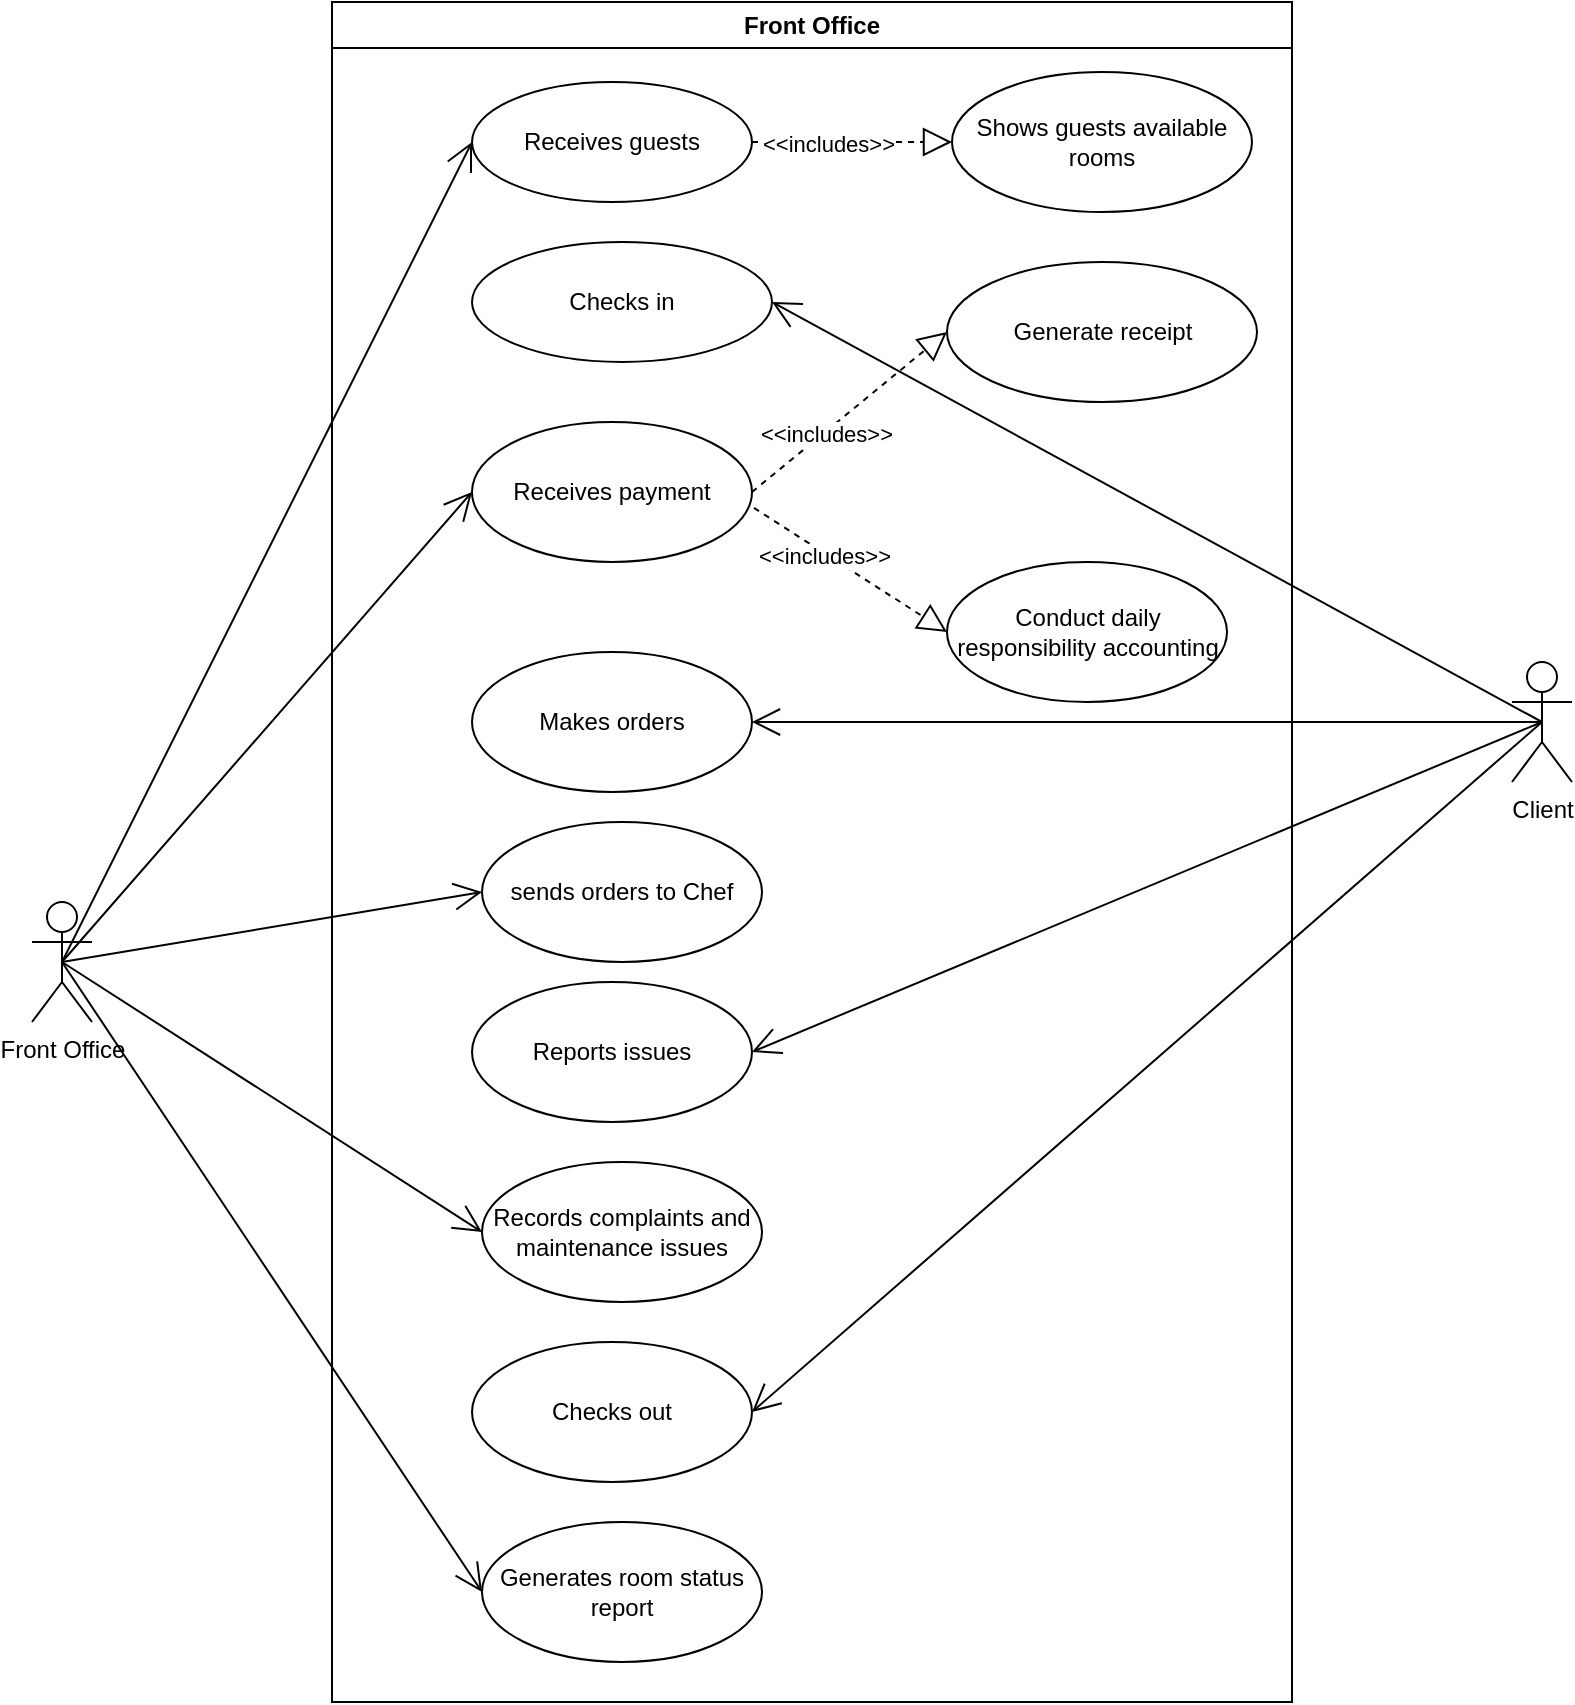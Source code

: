 <mxfile version="21.1.6" type="github" pages="3">
  <diagram name="Front Office" id="7mSwu3CVN_gkVVnquIPh">
    <mxGraphModel dx="1114" dy="608" grid="1" gridSize="10" guides="1" tooltips="1" connect="1" arrows="1" fold="1" page="1" pageScale="1" pageWidth="850" pageHeight="1100" math="0" shadow="0">
      <root>
        <mxCell id="0" />
        <mxCell id="1" parent="0" />
        <mxCell id="rtkuWWZBvafJCT0OIQv0-1" value="Front Office" style="shape=umlActor;verticalLabelPosition=bottom;verticalAlign=top;html=1;outlineConnect=0;" vertex="1" parent="1">
          <mxGeometry x="20" y="540" width="30" height="60" as="geometry" />
        </mxCell>
        <mxCell id="rtkuWWZBvafJCT0OIQv0-6" value="" style="endArrow=open;endFill=1;endSize=12;html=1;rounded=0;entryX=0;entryY=0.5;entryDx=0;entryDy=0;exitX=0.5;exitY=0.5;exitDx=0;exitDy=0;exitPerimeter=0;" edge="1" parent="1" source="rtkuWWZBvafJCT0OIQv0-1" target="rtkuWWZBvafJCT0OIQv0-2">
          <mxGeometry width="160" relative="1" as="geometry">
            <mxPoint x="170" y="100" as="sourcePoint" />
            <mxPoint x="330" y="100" as="targetPoint" />
          </mxGeometry>
        </mxCell>
        <mxCell id="rtkuWWZBvafJCT0OIQv0-7" value="Client" style="shape=umlActor;verticalLabelPosition=bottom;verticalAlign=top;html=1;" vertex="1" parent="1">
          <mxGeometry x="760" y="420" width="30" height="60" as="geometry" />
        </mxCell>
        <mxCell id="rtkuWWZBvafJCT0OIQv0-9" value="" style="endArrow=open;endFill=1;endSize=12;html=1;rounded=0;exitX=0.5;exitY=0.5;exitDx=0;exitDy=0;exitPerimeter=0;entryX=1;entryY=0.5;entryDx=0;entryDy=0;" edge="1" parent="1" source="rtkuWWZBvafJCT0OIQv0-7" target="rtkuWWZBvafJCT0OIQv0-8">
          <mxGeometry width="160" relative="1" as="geometry">
            <mxPoint x="180" y="120" as="sourcePoint" />
            <mxPoint x="250" y="280" as="targetPoint" />
            <Array as="points" />
          </mxGeometry>
        </mxCell>
        <mxCell id="rtkuWWZBvafJCT0OIQv0-11" value="Receives payment" style="ellipse;whiteSpace=wrap;html=1;" vertex="1" parent="1">
          <mxGeometry x="240" y="300" width="140" height="70" as="geometry" />
        </mxCell>
        <mxCell id="rtkuWWZBvafJCT0OIQv0-14" value="" style="endArrow=block;dashed=1;endFill=0;endSize=12;html=1;rounded=0;exitX=1;exitY=0.5;exitDx=0;exitDy=0;entryX=0;entryY=0.5;entryDx=0;entryDy=0;" edge="1" parent="1" source="rtkuWWZBvafJCT0OIQv0-11" target="rtkuWWZBvafJCT0OIQv0-13">
          <mxGeometry width="160" relative="1" as="geometry">
            <mxPoint x="570" y="420" as="sourcePoint" />
            <mxPoint x="620" y="480" as="targetPoint" />
          </mxGeometry>
        </mxCell>
        <mxCell id="rtkuWWZBvafJCT0OIQv0-15" value="&amp;lt;&amp;lt;includes&amp;gt;&amp;gt;" style="edgeLabel;html=1;align=center;verticalAlign=middle;resizable=0;points=[];" vertex="1" connectable="0" parent="rtkuWWZBvafJCT0OIQv0-14">
          <mxGeometry x="-0.255" y="-1" relative="1" as="geometry">
            <mxPoint as="offset" />
          </mxGeometry>
        </mxCell>
        <mxCell id="rtkuWWZBvafJCT0OIQv0-16" value="" style="endArrow=block;dashed=1;endFill=0;endSize=12;html=1;rounded=0;exitX=1.007;exitY=0.614;exitDx=0;exitDy=0;entryX=0;entryY=0.5;entryDx=0;entryDy=0;exitPerimeter=0;" edge="1" parent="1" source="rtkuWWZBvafJCT0OIQv0-11" target="rtkuWWZBvafJCT0OIQv0-12">
          <mxGeometry width="160" relative="1" as="geometry">
            <mxPoint x="290" y="490" as="sourcePoint" />
            <mxPoint x="340" y="550" as="targetPoint" />
          </mxGeometry>
        </mxCell>
        <mxCell id="rtkuWWZBvafJCT0OIQv0-17" value="&amp;lt;&amp;lt;includes&amp;gt;&amp;gt;" style="edgeLabel;html=1;align=center;verticalAlign=middle;resizable=0;points=[];" vertex="1" connectable="0" parent="rtkuWWZBvafJCT0OIQv0-16">
          <mxGeometry x="-0.255" y="-1" relative="1" as="geometry">
            <mxPoint as="offset" />
          </mxGeometry>
        </mxCell>
        <mxCell id="rtkuWWZBvafJCT0OIQv0-18" value="" style="endArrow=open;endFill=1;endSize=12;html=1;rounded=0;entryX=0;entryY=0.5;entryDx=0;entryDy=0;exitX=0.5;exitY=0.5;exitDx=0;exitDy=0;exitPerimeter=0;" edge="1" parent="1" source="rtkuWWZBvafJCT0OIQv0-1" target="rtkuWWZBvafJCT0OIQv0-11">
          <mxGeometry width="160" relative="1" as="geometry">
            <mxPoint x="80" y="110" as="sourcePoint" />
            <mxPoint x="180" y="410" as="targetPoint" />
          </mxGeometry>
        </mxCell>
        <mxCell id="rtkuWWZBvafJCT0OIQv0-21" value="" style="endArrow=open;endFill=1;endSize=12;html=1;rounded=0;entryX=1;entryY=0.5;entryDx=0;entryDy=0;exitX=0.5;exitY=0.5;exitDx=0;exitDy=0;exitPerimeter=0;" edge="1" parent="1" source="rtkuWWZBvafJCT0OIQv0-7" target="rtkuWWZBvafJCT0OIQv0-19">
          <mxGeometry width="160" relative="1" as="geometry">
            <mxPoint x="650" y="260" as="sourcePoint" />
            <mxPoint x="355" y="600" as="targetPoint" />
            <Array as="points" />
          </mxGeometry>
        </mxCell>
        <mxCell id="rtkuWWZBvafJCT0OIQv0-22" value="" style="endArrow=open;endFill=1;endSize=12;html=1;rounded=0;entryX=1;entryY=0.5;entryDx=0;entryDy=0;exitX=0.5;exitY=0.5;exitDx=0;exitDy=0;exitPerimeter=0;" edge="1" parent="1" source="rtkuWWZBvafJCT0OIQv0-7" target="rtkuWWZBvafJCT0OIQv0-20">
          <mxGeometry width="160" relative="1" as="geometry">
            <mxPoint x="740" y="490" as="sourcePoint" />
            <mxPoint x="490" y="690" as="targetPoint" />
            <Array as="points" />
          </mxGeometry>
        </mxCell>
        <mxCell id="rtkuWWZBvafJCT0OIQv0-24" value="" style="endArrow=open;endFill=1;endSize=12;html=1;rounded=0;entryX=0;entryY=0.5;entryDx=0;entryDy=0;exitX=0.5;exitY=0.5;exitDx=0;exitDy=0;exitPerimeter=0;" edge="1" parent="1" source="rtkuWWZBvafJCT0OIQv0-1" target="rtkuWWZBvafJCT0OIQv0-23">
          <mxGeometry width="160" relative="1" as="geometry">
            <mxPoint x="80" y="110" as="sourcePoint" />
            <mxPoint x="210" y="415" as="targetPoint" />
          </mxGeometry>
        </mxCell>
        <mxCell id="rtkuWWZBvafJCT0OIQv0-26" value="" style="endArrow=open;endFill=1;endSize=12;html=1;rounded=0;entryX=0;entryY=0.5;entryDx=0;entryDy=0;exitX=0.5;exitY=0.5;exitDx=0;exitDy=0;exitPerimeter=0;" edge="1" parent="1" source="rtkuWWZBvafJCT0OIQv0-1" target="rtkuWWZBvafJCT0OIQv0-25">
          <mxGeometry width="160" relative="1" as="geometry">
            <mxPoint x="20" y="550" as="sourcePoint" />
            <mxPoint x="205" y="745" as="targetPoint" />
          </mxGeometry>
        </mxCell>
        <mxCell id="rtkuWWZBvafJCT0OIQv0-28" value="" style="endArrow=open;endFill=1;endSize=12;html=1;rounded=0;entryX=1;entryY=0.5;entryDx=0;entryDy=0;exitX=0.5;exitY=0.5;exitDx=0;exitDy=0;exitPerimeter=0;" edge="1" parent="1" source="rtkuWWZBvafJCT0OIQv0-7" target="rtkuWWZBvafJCT0OIQv0-27">
          <mxGeometry width="160" relative="1" as="geometry">
            <mxPoint x="760" y="530" as="sourcePoint" />
            <mxPoint x="570" y="635" as="targetPoint" />
            <Array as="points" />
          </mxGeometry>
        </mxCell>
        <mxCell id="rtkuWWZBvafJCT0OIQv0-30" value="" style="endArrow=open;endFill=1;endSize=12;html=1;rounded=0;exitX=0.5;exitY=0.5;exitDx=0;exitDy=0;exitPerimeter=0;entryX=0;entryY=0.5;entryDx=0;entryDy=0;" edge="1" parent="1" source="rtkuWWZBvafJCT0OIQv0-1" target="rtkuWWZBvafJCT0OIQv0-29">
          <mxGeometry width="160" relative="1" as="geometry">
            <mxPoint x="30" y="547.5" as="sourcePoint" />
            <mxPoint x="220" y="840" as="targetPoint" />
          </mxGeometry>
        </mxCell>
        <mxCell id="rtkuWWZBvafJCT0OIQv0-31" value="Front Office" style="swimlane;whiteSpace=wrap;html=1;" vertex="1" parent="1">
          <mxGeometry x="170" y="90" width="480" height="850" as="geometry" />
        </mxCell>
        <mxCell id="rtkuWWZBvafJCT0OIQv0-19" value="Makes orders" style="ellipse;whiteSpace=wrap;html=1;" vertex="1" parent="rtkuWWZBvafJCT0OIQv0-31">
          <mxGeometry x="70" y="325" width="140" height="70" as="geometry" />
        </mxCell>
        <mxCell id="rtkuWWZBvafJCT0OIQv0-23" value="sends orders to Chef" style="ellipse;whiteSpace=wrap;html=1;" vertex="1" parent="rtkuWWZBvafJCT0OIQv0-31">
          <mxGeometry x="75" y="410" width="140" height="70" as="geometry" />
        </mxCell>
        <mxCell id="rtkuWWZBvafJCT0OIQv0-2" value="Receives guests" style="ellipse;whiteSpace=wrap;html=1;" vertex="1" parent="rtkuWWZBvafJCT0OIQv0-31">
          <mxGeometry x="70" y="40" width="140" height="60" as="geometry" />
        </mxCell>
        <mxCell id="rtkuWWZBvafJCT0OIQv0-3" value="Shows guests available rooms" style="ellipse;whiteSpace=wrap;html=1;" vertex="1" parent="rtkuWWZBvafJCT0OIQv0-31">
          <mxGeometry x="310" y="35" width="150" height="70" as="geometry" />
        </mxCell>
        <mxCell id="rtkuWWZBvafJCT0OIQv0-4" value="" style="endArrow=block;dashed=1;endFill=0;endSize=12;html=1;rounded=0;exitX=1;exitY=0.5;exitDx=0;exitDy=0;entryX=0;entryY=0.5;entryDx=0;entryDy=0;" edge="1" parent="rtkuWWZBvafJCT0OIQv0-31" source="rtkuWWZBvafJCT0OIQv0-2" target="rtkuWWZBvafJCT0OIQv0-3">
          <mxGeometry width="160" relative="1" as="geometry">
            <mxPoint x="220" y="140" as="sourcePoint" />
            <mxPoint x="380" y="140" as="targetPoint" />
          </mxGeometry>
        </mxCell>
        <mxCell id="rtkuWWZBvafJCT0OIQv0-5" value="&amp;lt;&amp;lt;includes&amp;gt;&amp;gt;" style="edgeLabel;html=1;align=center;verticalAlign=middle;resizable=0;points=[];" vertex="1" connectable="0" parent="rtkuWWZBvafJCT0OIQv0-4">
          <mxGeometry x="-0.255" y="-1" relative="1" as="geometry">
            <mxPoint as="offset" />
          </mxGeometry>
        </mxCell>
        <mxCell id="rtkuWWZBvafJCT0OIQv0-8" value="Checks in" style="ellipse;whiteSpace=wrap;html=1;" vertex="1" parent="rtkuWWZBvafJCT0OIQv0-31">
          <mxGeometry x="70" y="120" width="150" height="60" as="geometry" />
        </mxCell>
        <mxCell id="rtkuWWZBvafJCT0OIQv0-13" value="Generate receipt" style="ellipse;whiteSpace=wrap;html=1;" vertex="1" parent="rtkuWWZBvafJCT0OIQv0-31">
          <mxGeometry x="307.5" y="130" width="155" height="70" as="geometry" />
        </mxCell>
        <mxCell id="rtkuWWZBvafJCT0OIQv0-12" value="Conduct daily responsibility accounting" style="ellipse;whiteSpace=wrap;html=1;" vertex="1" parent="rtkuWWZBvafJCT0OIQv0-31">
          <mxGeometry x="307.5" y="280" width="140" height="70" as="geometry" />
        </mxCell>
        <mxCell id="rtkuWWZBvafJCT0OIQv0-20" value="Reports issues" style="ellipse;whiteSpace=wrap;html=1;" vertex="1" parent="rtkuWWZBvafJCT0OIQv0-31">
          <mxGeometry x="70" y="490" width="140" height="70" as="geometry" />
        </mxCell>
        <mxCell id="rtkuWWZBvafJCT0OIQv0-25" value="Records complaints and maintenance issues" style="ellipse;whiteSpace=wrap;html=1;" vertex="1" parent="rtkuWWZBvafJCT0OIQv0-31">
          <mxGeometry x="75" y="580" width="140" height="70" as="geometry" />
        </mxCell>
        <mxCell id="rtkuWWZBvafJCT0OIQv0-29" value="Generates room status report" style="ellipse;whiteSpace=wrap;html=1;" vertex="1" parent="rtkuWWZBvafJCT0OIQv0-31">
          <mxGeometry x="75" y="760" width="140" height="70" as="geometry" />
        </mxCell>
        <mxCell id="rtkuWWZBvafJCT0OIQv0-27" value="Checks out" style="ellipse;whiteSpace=wrap;html=1;" vertex="1" parent="rtkuWWZBvafJCT0OIQv0-31">
          <mxGeometry x="70" y="670" width="140" height="70" as="geometry" />
        </mxCell>
      </root>
    </mxGraphModel>
  </diagram>
  <diagram id="6O0EzvyVXM3kdghBBZLu" name="Housekeeping">
    <mxGraphModel dx="1114" dy="608" grid="1" gridSize="10" guides="1" tooltips="1" connect="1" arrows="1" fold="1" page="1" pageScale="1" pageWidth="850" pageHeight="1100" math="0" shadow="0">
      <root>
        <mxCell id="0" />
        <mxCell id="1" parent="0" />
        <mxCell id="xaK2UGwYWEmeF1c8TkZU-4" value="Housekeeping" style="shape=umlActor;verticalLabelPosition=bottom;verticalAlign=top;html=1;" vertex="1" parent="1">
          <mxGeometry x="130" y="240" width="30" height="60" as="geometry" />
        </mxCell>
        <mxCell id="xaK2UGwYWEmeF1c8TkZU-5" value="Deploys staff" style="ellipse;whiteSpace=wrap;html=1;" vertex="1" parent="1">
          <mxGeometry x="320" y="235" width="140" height="70" as="geometry" />
        </mxCell>
        <mxCell id="xaK2UGwYWEmeF1c8TkZU-6" value="" style="endArrow=open;endFill=1;endSize=12;html=1;rounded=0;exitX=0.5;exitY=0.5;exitDx=0;exitDy=0;exitPerimeter=0;entryX=0;entryY=0.5;entryDx=0;entryDy=0;" edge="1" parent="1" source="xaK2UGwYWEmeF1c8TkZU-4" target="xaK2UGwYWEmeF1c8TkZU-5">
          <mxGeometry width="160" relative="1" as="geometry">
            <mxPoint x="60" y="370" as="sourcePoint" />
            <mxPoint x="220" y="370" as="targetPoint" />
          </mxGeometry>
        </mxCell>
        <mxCell id="xaK2UGwYWEmeF1c8TkZU-7" value="Staff" style="shape=umlActor;verticalLabelPosition=bottom;verticalAlign=top;html=1;" vertex="1" parent="1">
          <mxGeometry x="130" y="380" width="30" height="60" as="geometry" />
        </mxCell>
        <mxCell id="xaK2UGwYWEmeF1c8TkZU-8" value="&lt;div style=&quot;&quot;&gt;&lt;span style=&quot;background-color: initial; margin: 0px; padding: 0px; user-select: text; -webkit-user-drag: none; -webkit-tap-highlight-color: transparent;&quot; class=&quot;NormalTextRun SCXW156485037 BCX8&quot;&gt;Fills in requisition form&amp;nbsp;&lt;/span&gt;&lt;span style=&quot;margin: 0px; padding: 0px; user-select: text; -webkit-user-drag: none; -webkit-tap-highlight-color: transparent; background-color: rgb(255, 255, 255); line-height: 17.267px;&quot; data-ccp-props=&quot;{&amp;quot;201341983&amp;quot;:0,&amp;quot;335551550&amp;quot;:0,&amp;quot;335551620&amp;quot;:0,&amp;quot;335559740&amp;quot;:259}&quot; class=&quot;EOP SCXW156485037 BCX8&quot;&gt;to acquire&lt;span style=&quot;font-size: 14.667px;&quot;&gt;&amp;nbsp;&lt;/span&gt;&lt;font style=&quot;font-size: 12px;&quot;&gt;materials&lt;/font&gt;&lt;/span&gt;&lt;span style=&quot;background-color: initial;&quot;&gt;&lt;font size=&quot;3&quot; style=&quot;&quot; face=&quot;Arial, Arial_EmbeddedFont, Arial_MSFontService, sans-serif&quot;&gt;.&lt;/font&gt;&lt;/span&gt;&lt;/div&gt;" style="ellipse;whiteSpace=wrap;html=1;align=center;" vertex="1" parent="1">
          <mxGeometry x="320" y="372.5" width="150" height="75" as="geometry" />
        </mxCell>
        <mxCell id="xaK2UGwYWEmeF1c8TkZU-9" value="&lt;div style=&quot;&quot;&gt;Cleans rooms &amp;amp; identifies maintenance requirements&lt;/div&gt;" style="ellipse;whiteSpace=wrap;html=1;align=center;" vertex="1" parent="1">
          <mxGeometry x="320" y="475" width="150" height="75" as="geometry" />
        </mxCell>
        <mxCell id="xaK2UGwYWEmeF1c8TkZU-10" value="" style="endArrow=open;endFill=1;endSize=12;html=1;rounded=0;exitX=0.5;exitY=0.5;exitDx=0;exitDy=0;exitPerimeter=0;entryX=0;entryY=0.5;entryDx=0;entryDy=0;" edge="1" parent="1" source="xaK2UGwYWEmeF1c8TkZU-7" target="xaK2UGwYWEmeF1c8TkZU-8">
          <mxGeometry width="160" relative="1" as="geometry">
            <mxPoint x="160" y="420" as="sourcePoint" />
            <mxPoint x="295" y="420" as="targetPoint" />
          </mxGeometry>
        </mxCell>
        <mxCell id="xaK2UGwYWEmeF1c8TkZU-11" value="" style="endArrow=open;endFill=1;endSize=12;html=1;rounded=0;exitX=0.5;exitY=0.5;exitDx=0;exitDy=0;exitPerimeter=0;entryX=0;entryY=0.5;entryDx=0;entryDy=0;" edge="1" parent="1" source="xaK2UGwYWEmeF1c8TkZU-7" target="xaK2UGwYWEmeF1c8TkZU-9">
          <mxGeometry width="160" relative="1" as="geometry">
            <mxPoint x="130" y="520" as="sourcePoint" />
            <mxPoint x="260" y="520" as="targetPoint" />
          </mxGeometry>
        </mxCell>
        <mxCell id="xaK2UGwYWEmeF1c8TkZU-12" value="" style="endArrow=block;dashed=1;endFill=0;endSize=12;html=1;rounded=0;exitX=1;exitY=0.5;exitDx=0;exitDy=0;entryX=0;entryY=0.5;entryDx=0;entryDy=0;" edge="1" parent="1" source="xaK2UGwYWEmeF1c8TkZU-9" target="xaK2UGwYWEmeF1c8TkZU-14">
          <mxGeometry width="160" relative="1" as="geometry">
            <mxPoint x="520" y="510" as="sourcePoint" />
            <mxPoint x="600" y="510" as="targetPoint" />
          </mxGeometry>
        </mxCell>
        <mxCell id="xaK2UGwYWEmeF1c8TkZU-13" value="&amp;lt;&amp;lt;includes&amp;gt;&amp;gt;" style="edgeLabel;html=1;align=center;verticalAlign=middle;resizable=0;points=[];" vertex="1" connectable="0" parent="xaK2UGwYWEmeF1c8TkZU-12">
          <mxGeometry x="-0.186" y="-6" relative="1" as="geometry">
            <mxPoint as="offset" />
          </mxGeometry>
        </mxCell>
        <mxCell id="xaK2UGwYWEmeF1c8TkZU-14" value="&lt;div style=&quot;&quot;&gt;Reports to housekeeping&lt;/div&gt;" style="ellipse;whiteSpace=wrap;html=1;align=center;" vertex="1" parent="1">
          <mxGeometry x="540" y="510" width="150" height="75" as="geometry" />
        </mxCell>
        <mxCell id="xaK2UGwYWEmeF1c8TkZU-16" value="" style="endArrow=open;endFill=1;endSize=12;html=1;rounded=0;exitX=0.5;exitY=0.5;exitDx=0;exitDy=0;exitPerimeter=0;entryX=0;entryY=0.5;entryDx=0;entryDy=0;" edge="1" parent="1" source="xaK2UGwYWEmeF1c8TkZU-4" target="xaK2UGwYWEmeF1c8TkZU-15">
          <mxGeometry width="160" relative="1" as="geometry">
            <mxPoint x="155" y="280" as="sourcePoint" />
            <mxPoint x="330" y="280" as="targetPoint" />
          </mxGeometry>
        </mxCell>
        <mxCell id="xaK2UGwYWEmeF1c8TkZU-17" value="Housekeeping" style="swimlane;whiteSpace=wrap;html=1;" vertex="1" parent="1">
          <mxGeometry x="260" y="180" width="440" height="540" as="geometry" />
        </mxCell>
        <mxCell id="xaK2UGwYWEmeF1c8TkZU-15" value="Reports room status to front office&amp;nbsp;" style="ellipse;whiteSpace=wrap;html=1;" vertex="1" parent="xaK2UGwYWEmeF1c8TkZU-17">
          <mxGeometry x="60" y="420" width="140" height="70" as="geometry" />
        </mxCell>
      </root>
    </mxGraphModel>
  </diagram>
  <diagram id="FSGqx58rAO-IhM2sGpL1" name="Maintenance">
    <mxGraphModel dx="1114" dy="608" grid="1" gridSize="10" guides="1" tooltips="1" connect="1" arrows="1" fold="1" page="1" pageScale="1" pageWidth="850" pageHeight="1100" math="0" shadow="0">
      <root>
        <mxCell id="0" />
        <mxCell id="1" parent="0" />
        <mxCell id="1-AzZbOFcrjF4iPB-J6t-1" value="Front office" style="shape=umlActor;verticalLabelPosition=bottom;verticalAlign=top;html=1;outlineConnect=0;" vertex="1" parent="1">
          <mxGeometry x="130" y="100" width="30" height="60" as="geometry" />
        </mxCell>
        <mxCell id="1-AzZbOFcrjF4iPB-J6t-2" value="Report issues from guests" style="ellipse;whiteSpace=wrap;html=1;" vertex="1" parent="1">
          <mxGeometry x="320" y="95" width="140" height="70" as="geometry" />
        </mxCell>
        <mxCell id="1-AzZbOFcrjF4iPB-J6t-3" value="" style="endArrow=open;endFill=1;endSize=12;html=1;rounded=0;exitX=0.5;exitY=0.5;exitDx=0;exitDy=0;exitPerimeter=0;entryX=0;entryY=0.5;entryDx=0;entryDy=0;" edge="1" parent="1" source="1-AzZbOFcrjF4iPB-J6t-1" target="1-AzZbOFcrjF4iPB-J6t-2">
          <mxGeometry width="160" relative="1" as="geometry">
            <mxPoint x="250" y="220" as="sourcePoint" />
            <mxPoint x="410" y="220" as="targetPoint" />
          </mxGeometry>
        </mxCell>
        <mxCell id="1-AzZbOFcrjF4iPB-J6t-4" value="Housekeeping" style="shape=umlActor;verticalLabelPosition=bottom;verticalAlign=top;html=1;" vertex="1" parent="1">
          <mxGeometry x="130" y="260" width="30" height="60" as="geometry" />
        </mxCell>
        <mxCell id="1-AzZbOFcrjF4iPB-J6t-5" value="Report issues from inspection" style="ellipse;whiteSpace=wrap;html=1;" vertex="1" parent="1">
          <mxGeometry x="320" y="255" width="140" height="70" as="geometry" />
        </mxCell>
        <mxCell id="1-AzZbOFcrjF4iPB-J6t-6" value="" style="endArrow=open;endFill=1;endSize=12;html=1;rounded=0;exitX=0.5;exitY=0.5;exitDx=0;exitDy=0;exitPerimeter=0;entryX=0;entryY=0.5;entryDx=0;entryDy=0;" edge="1" parent="1" source="1-AzZbOFcrjF4iPB-J6t-4" target="1-AzZbOFcrjF4iPB-J6t-5">
          <mxGeometry width="160" relative="1" as="geometry">
            <mxPoint x="190" y="360" as="sourcePoint" />
            <mxPoint x="365" y="360" as="targetPoint" />
          </mxGeometry>
        </mxCell>
        <mxCell id="1-AzZbOFcrjF4iPB-J6t-7" value="Maintenance" style="shape=umlActor;verticalLabelPosition=bottom;verticalAlign=top;html=1;" vertex="1" parent="1">
          <mxGeometry x="130" y="420" width="30" height="60" as="geometry" />
        </mxCell>
        <mxCell id="1-AzZbOFcrjF4iPB-J6t-8" value="Checks reported issues" style="ellipse;whiteSpace=wrap;html=1;" vertex="1" parent="1">
          <mxGeometry x="320" y="415" width="140" height="70" as="geometry" />
        </mxCell>
        <mxCell id="1-AzZbOFcrjF4iPB-J6t-9" value="Responds to fixability of the issue" style="ellipse;whiteSpace=wrap;html=1;" vertex="1" parent="1">
          <mxGeometry x="550" y="470" width="140" height="70" as="geometry" />
        </mxCell>
        <mxCell id="1-AzZbOFcrjF4iPB-J6t-10" value="" style="endArrow=open;endFill=1;endSize=12;html=1;rounded=0;exitX=0.5;exitY=0.5;exitDx=0;exitDy=0;exitPerimeter=0;entryX=0;entryY=0.5;entryDx=0;entryDy=0;" edge="1" parent="1" source="1-AzZbOFcrjF4iPB-J6t-7" target="1-AzZbOFcrjF4iPB-J6t-8">
          <mxGeometry width="160" relative="1" as="geometry">
            <mxPoint x="200" y="540" as="sourcePoint" />
            <mxPoint x="375" y="540" as="targetPoint" />
          </mxGeometry>
        </mxCell>
        <mxCell id="1-AzZbOFcrjF4iPB-J6t-11" value="Fills in requisition for spare parts" style="ellipse;whiteSpace=wrap;html=1;" vertex="1" parent="1">
          <mxGeometry x="320" y="520" width="140" height="70" as="geometry" />
        </mxCell>
        <mxCell id="1-AzZbOFcrjF4iPB-J6t-12" value="Submits reports to Maintenance officer, HQ" style="ellipse;whiteSpace=wrap;html=1;" vertex="1" parent="1">
          <mxGeometry x="320" y="630" width="140" height="70" as="geometry" />
        </mxCell>
        <mxCell id="1-AzZbOFcrjF4iPB-J6t-13" value="" style="endArrow=open;endFill=1;endSize=12;html=1;rounded=0;exitX=0.5;exitY=0.5;exitDx=0;exitDy=0;exitPerimeter=0;entryX=0;entryY=0.5;entryDx=0;entryDy=0;" edge="1" parent="1" source="1-AzZbOFcrjF4iPB-J6t-7" target="1-AzZbOFcrjF4iPB-J6t-11">
          <mxGeometry width="160" relative="1" as="geometry">
            <mxPoint x="130" y="570" as="sourcePoint" />
            <mxPoint x="305" y="570" as="targetPoint" />
          </mxGeometry>
        </mxCell>
        <mxCell id="1-AzZbOFcrjF4iPB-J6t-14" value="" style="endArrow=open;endFill=1;endSize=12;html=1;rounded=0;exitX=0.5;exitY=0.5;exitDx=0;exitDy=0;exitPerimeter=0;entryX=0;entryY=0.5;entryDx=0;entryDy=0;" edge="1" parent="1" source="1-AzZbOFcrjF4iPB-J6t-7" target="1-AzZbOFcrjF4iPB-J6t-12">
          <mxGeometry width="160" relative="1" as="geometry">
            <mxPoint x="140" y="670" as="sourcePoint" />
            <mxPoint x="315" y="670" as="targetPoint" />
          </mxGeometry>
        </mxCell>
        <mxCell id="1-AzZbOFcrjF4iPB-J6t-15" value="" style="endArrow=block;dashed=1;endFill=0;endSize=12;html=1;rounded=0;exitX=1;exitY=0.5;exitDx=0;exitDy=0;entryX=0;entryY=0.5;entryDx=0;entryDy=0;" edge="1" parent="1" source="1-AzZbOFcrjF4iPB-J6t-8" target="1-AzZbOFcrjF4iPB-J6t-9">
          <mxGeometry width="160" relative="1" as="geometry">
            <mxPoint x="510" y="580" as="sourcePoint" />
            <mxPoint x="670" y="580" as="targetPoint" />
          </mxGeometry>
        </mxCell>
        <mxCell id="1-AzZbOFcrjF4iPB-J6t-16" value="&amp;lt;&amp;lt;includes&amp;gt;&amp;gt;" style="edgeLabel;html=1;align=center;verticalAlign=middle;resizable=0;points=[];" vertex="1" connectable="0" parent="1-AzZbOFcrjF4iPB-J6t-15">
          <mxGeometry x="-0.29" y="-8" relative="1" as="geometry">
            <mxPoint x="1" as="offset" />
          </mxGeometry>
        </mxCell>
        <mxCell id="1-AzZbOFcrjF4iPB-J6t-17" value="Maintenance" style="swimlane;whiteSpace=wrap;html=1;" vertex="1" parent="1">
          <mxGeometry x="230" y="60" width="500" height="660" as="geometry" />
        </mxCell>
      </root>
    </mxGraphModel>
  </diagram>
</mxfile>
